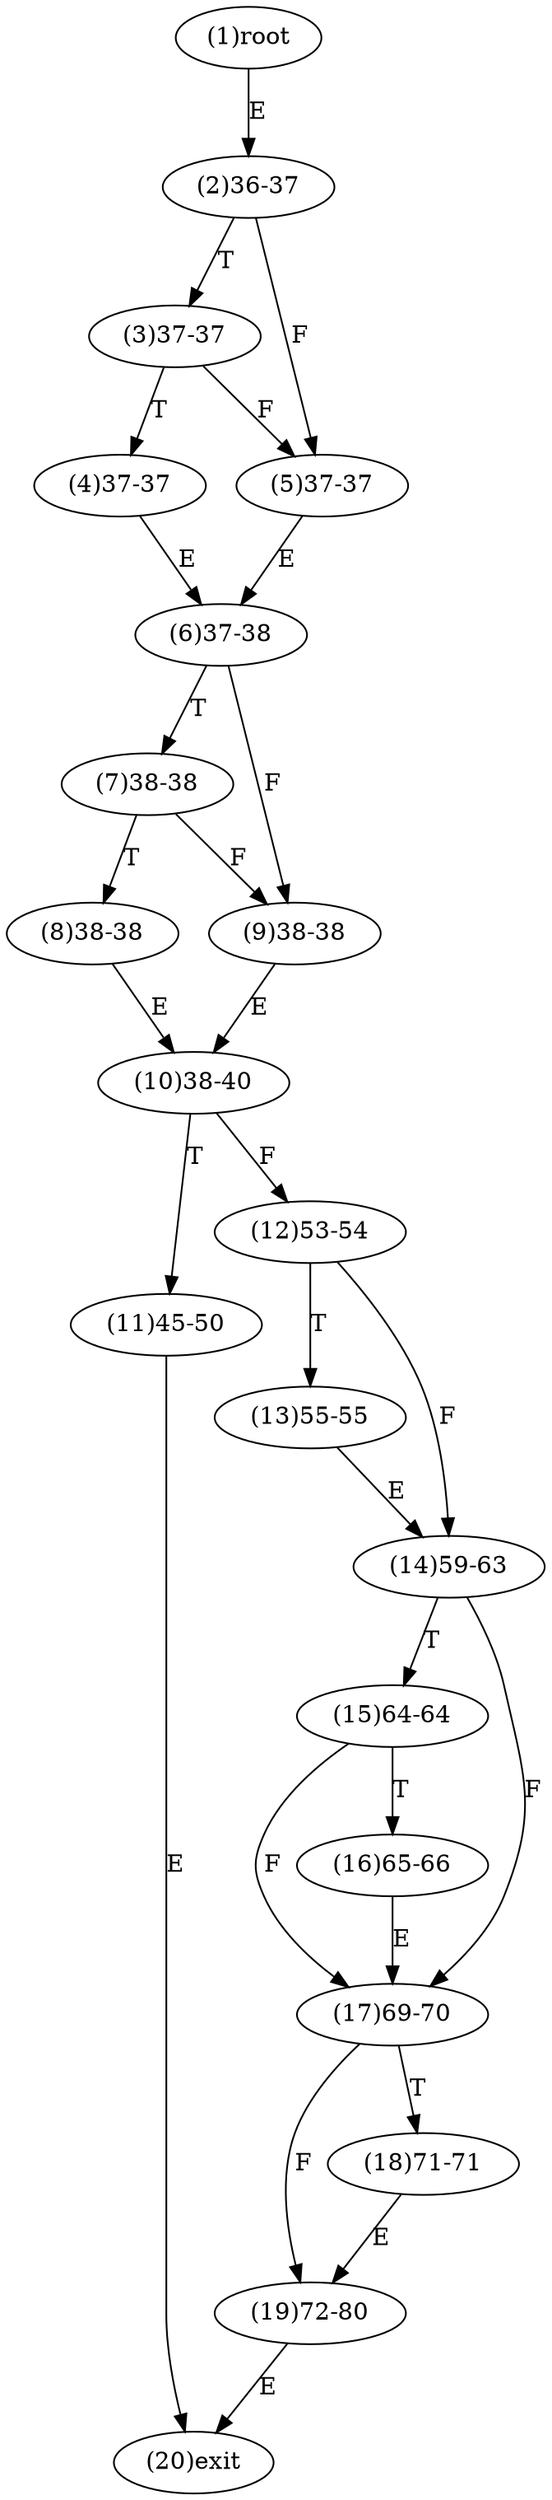 digraph "" { 
1[ label="(1)root"];
2[ label="(2)36-37"];
3[ label="(3)37-37"];
4[ label="(4)37-37"];
5[ label="(5)37-37"];
6[ label="(6)37-38"];
7[ label="(7)38-38"];
8[ label="(8)38-38"];
9[ label="(9)38-38"];
10[ label="(10)38-40"];
11[ label="(11)45-50"];
12[ label="(12)53-54"];
13[ label="(13)55-55"];
14[ label="(14)59-63"];
15[ label="(15)64-64"];
17[ label="(17)69-70"];
16[ label="(16)65-66"];
19[ label="(19)72-80"];
18[ label="(18)71-71"];
20[ label="(20)exit"];
1->2[ label="E"];
2->5[ label="F"];
2->3[ label="T"];
3->5[ label="F"];
3->4[ label="T"];
4->6[ label="E"];
5->6[ label="E"];
6->9[ label="F"];
6->7[ label="T"];
7->9[ label="F"];
7->8[ label="T"];
8->10[ label="E"];
9->10[ label="E"];
10->12[ label="F"];
10->11[ label="T"];
11->20[ label="E"];
12->14[ label="F"];
12->13[ label="T"];
13->14[ label="E"];
14->17[ label="F"];
14->15[ label="T"];
15->17[ label="F"];
15->16[ label="T"];
16->17[ label="E"];
17->19[ label="F"];
17->18[ label="T"];
18->19[ label="E"];
19->20[ label="E"];
}